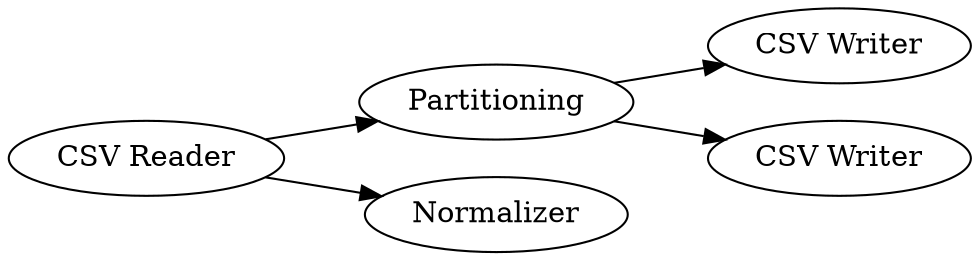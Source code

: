 digraph {
	3 -> 5
	3 -> 4
	1 -> 3
	1 -> 2
	5 [label="CSV Writer"]
	1 [label="CSV Reader"]
	4 [label="CSV Writer"]
	3 [label=Partitioning]
	2 [label=Normalizer]
	rankdir=LR
}
